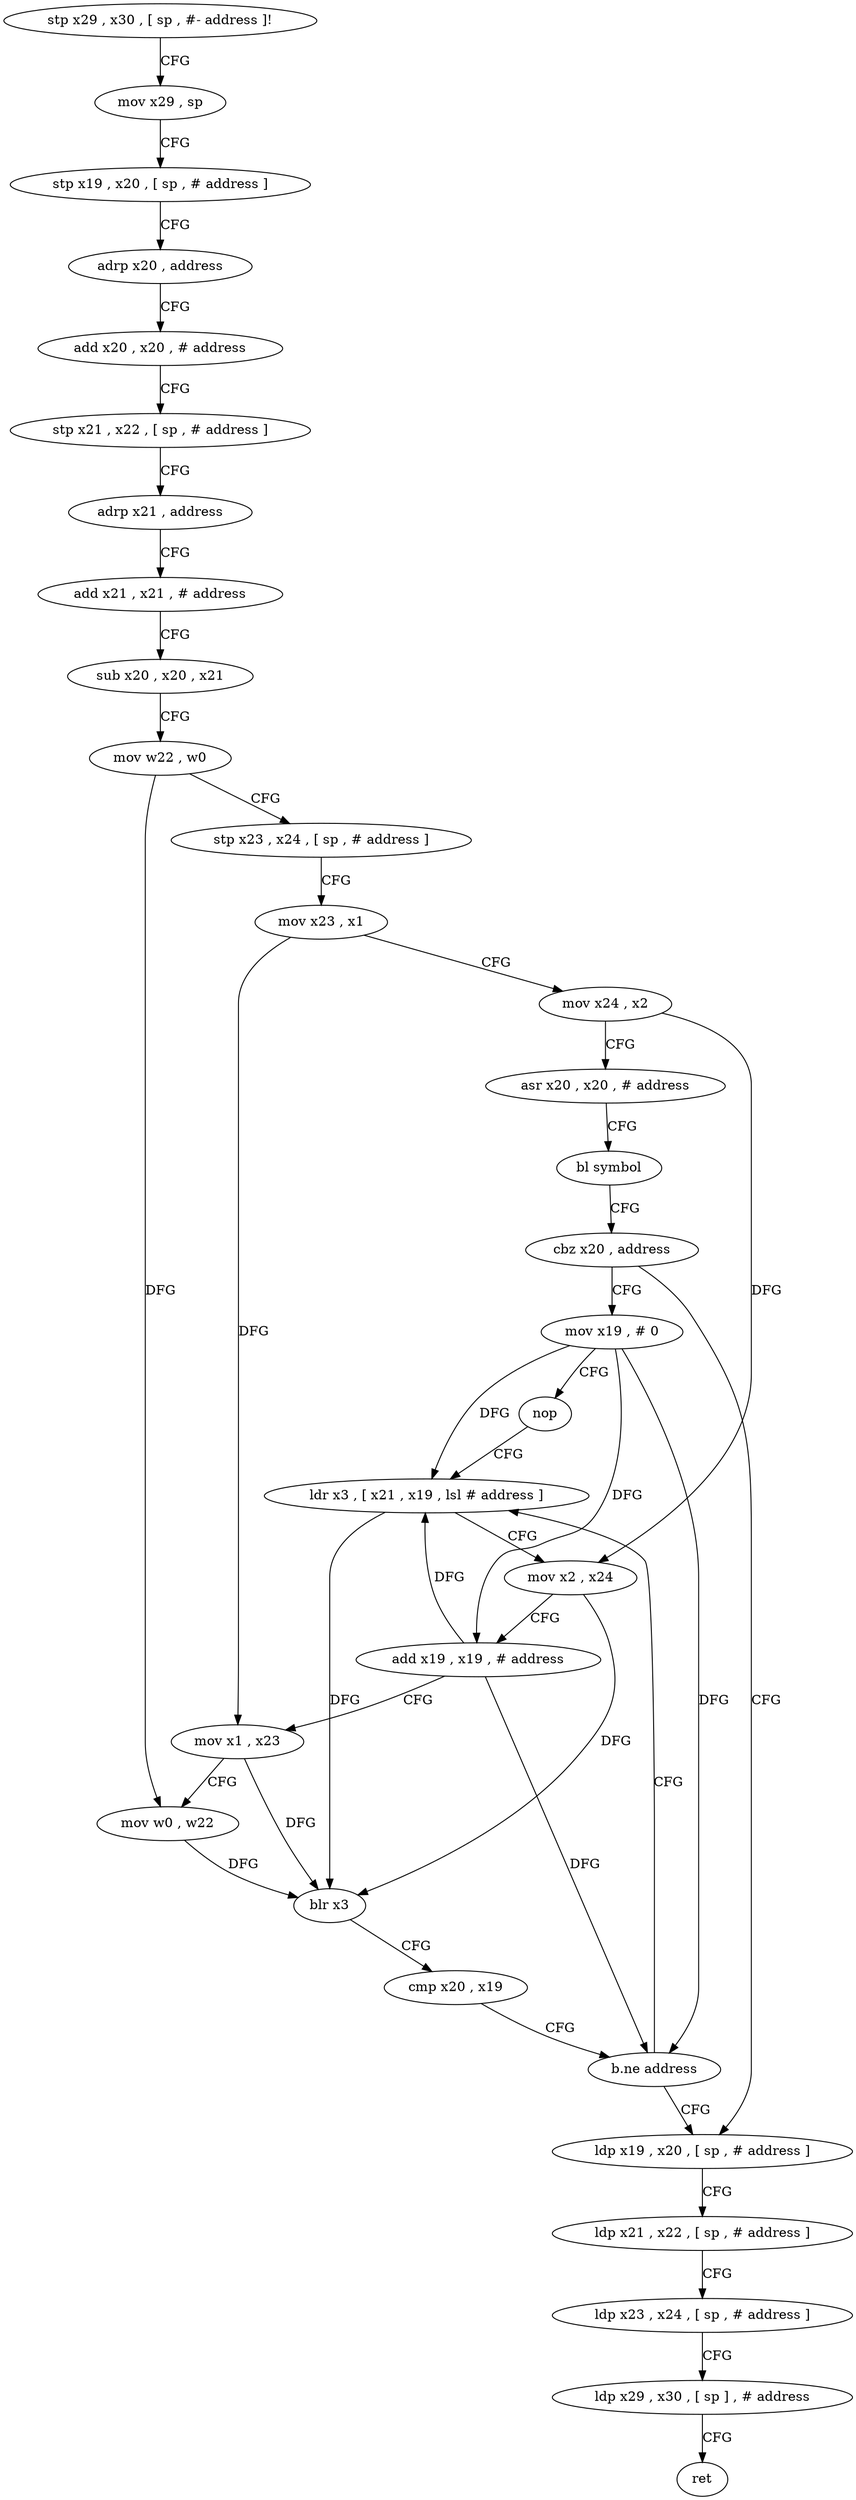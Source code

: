 digraph "func" {
"4245608" [label = "stp x29 , x30 , [ sp , #- address ]!" ]
"4245612" [label = "mov x29 , sp" ]
"4245616" [label = "stp x19 , x20 , [ sp , # address ]" ]
"4245620" [label = "adrp x20 , address" ]
"4245624" [label = "add x20 , x20 , # address" ]
"4245628" [label = "stp x21 , x22 , [ sp , # address ]" ]
"4245632" [label = "adrp x21 , address" ]
"4245636" [label = "add x21 , x21 , # address" ]
"4245640" [label = "sub x20 , x20 , x21" ]
"4245644" [label = "mov w22 , w0" ]
"4245648" [label = "stp x23 , x24 , [ sp , # address ]" ]
"4245652" [label = "mov x23 , x1" ]
"4245656" [label = "mov x24 , x2" ]
"4245660" [label = "asr x20 , x20 , # address" ]
"4245664" [label = "bl symbol" ]
"4245668" [label = "cbz x20 , address" ]
"4245712" [label = "ldp x19 , x20 , [ sp , # address ]" ]
"4245672" [label = "mov x19 , # 0" ]
"4245716" [label = "ldp x21 , x22 , [ sp , # address ]" ]
"4245720" [label = "ldp x23 , x24 , [ sp , # address ]" ]
"4245724" [label = "ldp x29 , x30 , [ sp ] , # address" ]
"4245728" [label = "ret" ]
"4245676" [label = "nop" ]
"4245680" [label = "ldr x3 , [ x21 , x19 , lsl # address ]" ]
"4245684" [label = "mov x2 , x24" ]
"4245688" [label = "add x19 , x19 , # address" ]
"4245692" [label = "mov x1 , x23" ]
"4245696" [label = "mov w0 , w22" ]
"4245700" [label = "blr x3" ]
"4245704" [label = "cmp x20 , x19" ]
"4245708" [label = "b.ne address" ]
"4245608" -> "4245612" [ label = "CFG" ]
"4245612" -> "4245616" [ label = "CFG" ]
"4245616" -> "4245620" [ label = "CFG" ]
"4245620" -> "4245624" [ label = "CFG" ]
"4245624" -> "4245628" [ label = "CFG" ]
"4245628" -> "4245632" [ label = "CFG" ]
"4245632" -> "4245636" [ label = "CFG" ]
"4245636" -> "4245640" [ label = "CFG" ]
"4245640" -> "4245644" [ label = "CFG" ]
"4245644" -> "4245648" [ label = "CFG" ]
"4245644" -> "4245696" [ label = "DFG" ]
"4245648" -> "4245652" [ label = "CFG" ]
"4245652" -> "4245656" [ label = "CFG" ]
"4245652" -> "4245692" [ label = "DFG" ]
"4245656" -> "4245660" [ label = "CFG" ]
"4245656" -> "4245684" [ label = "DFG" ]
"4245660" -> "4245664" [ label = "CFG" ]
"4245664" -> "4245668" [ label = "CFG" ]
"4245668" -> "4245712" [ label = "CFG" ]
"4245668" -> "4245672" [ label = "CFG" ]
"4245712" -> "4245716" [ label = "CFG" ]
"4245672" -> "4245676" [ label = "CFG" ]
"4245672" -> "4245680" [ label = "DFG" ]
"4245672" -> "4245688" [ label = "DFG" ]
"4245672" -> "4245708" [ label = "DFG" ]
"4245716" -> "4245720" [ label = "CFG" ]
"4245720" -> "4245724" [ label = "CFG" ]
"4245724" -> "4245728" [ label = "CFG" ]
"4245676" -> "4245680" [ label = "CFG" ]
"4245680" -> "4245684" [ label = "CFG" ]
"4245680" -> "4245700" [ label = "DFG" ]
"4245684" -> "4245688" [ label = "CFG" ]
"4245684" -> "4245700" [ label = "DFG" ]
"4245688" -> "4245692" [ label = "CFG" ]
"4245688" -> "4245680" [ label = "DFG" ]
"4245688" -> "4245708" [ label = "DFG" ]
"4245692" -> "4245696" [ label = "CFG" ]
"4245692" -> "4245700" [ label = "DFG" ]
"4245696" -> "4245700" [ label = "DFG" ]
"4245700" -> "4245704" [ label = "CFG" ]
"4245704" -> "4245708" [ label = "CFG" ]
"4245708" -> "4245680" [ label = "CFG" ]
"4245708" -> "4245712" [ label = "CFG" ]
}
